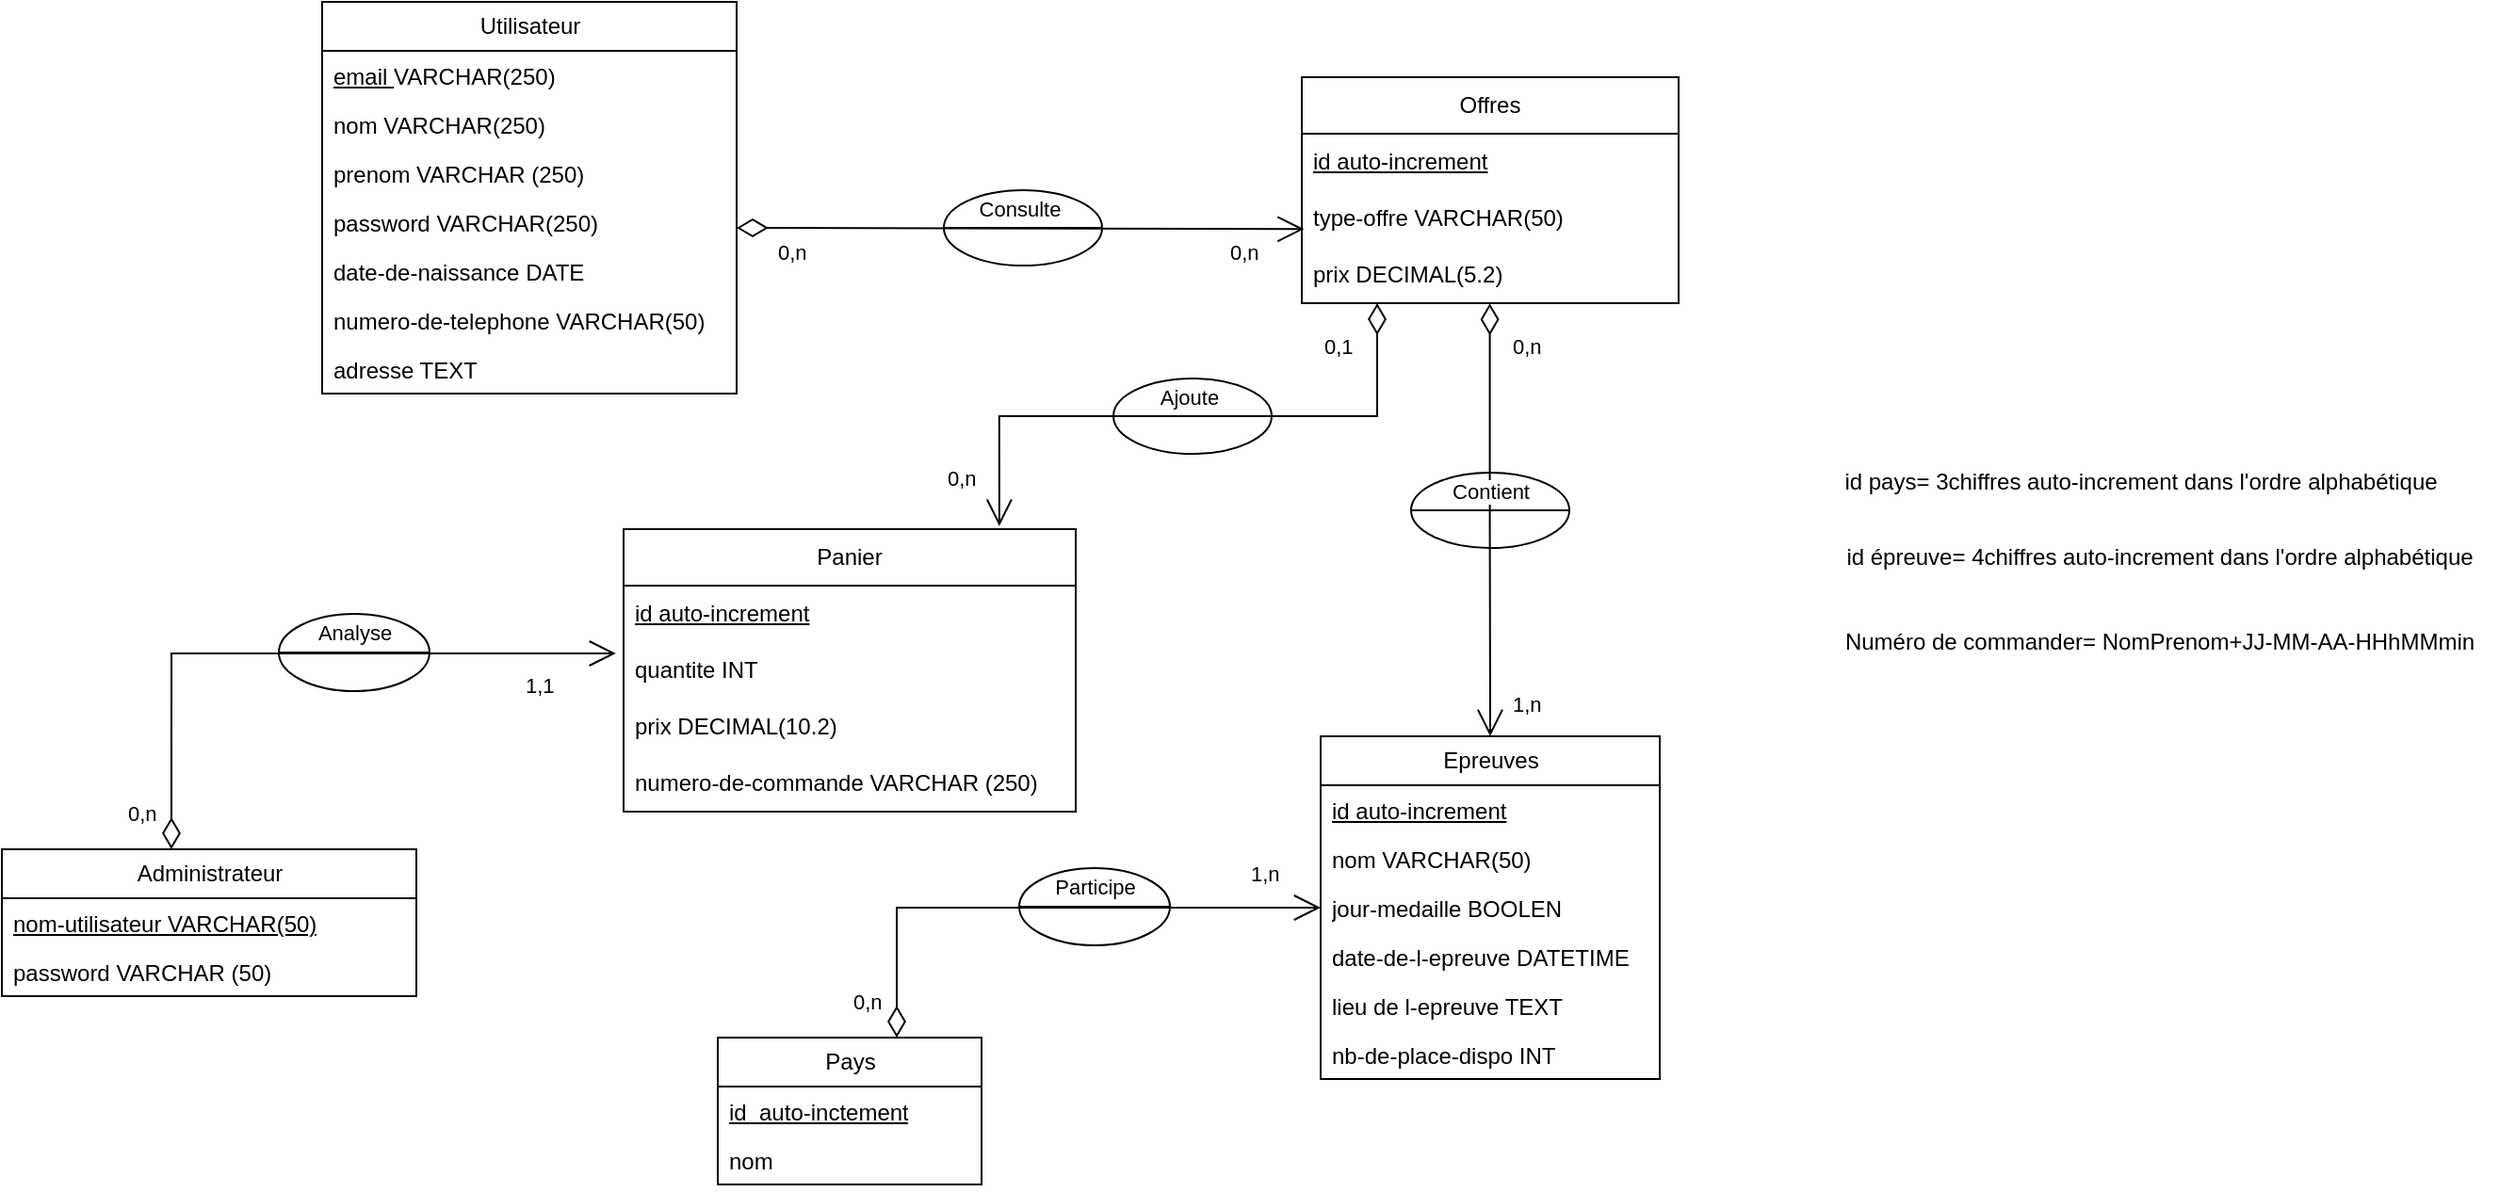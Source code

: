 <mxfile version="26.0.14">
  <diagram name="Page-1" id="KZFdH-nIH_u0-ly5RBB0">
    <mxGraphModel dx="2261" dy="738" grid="1" gridSize="10" guides="1" tooltips="1" connect="1" arrows="1" fold="1" page="1" pageScale="1" pageWidth="827" pageHeight="1169" math="0" shadow="0">
      <root>
        <mxCell id="0" />
        <mxCell id="1" parent="0" />
        <mxCell id="GOUrPmINWm-OZ7-MeIW6-82" value="" style="shape=lineEllipse;perimeter=ellipsePerimeter;whiteSpace=wrap;html=1;backgroundOutline=1;" vertex="1" parent="1">
          <mxGeometry x="17" y="405" width="80" height="41" as="geometry" />
        </mxCell>
        <mxCell id="GOUrPmINWm-OZ7-MeIW6-72" value="" style="shape=lineEllipse;perimeter=ellipsePerimeter;whiteSpace=wrap;html=1;backgroundOutline=1;" vertex="1" parent="1">
          <mxGeometry x="410" y="540" width="80" height="41" as="geometry" />
        </mxCell>
        <mxCell id="GOUrPmINWm-OZ7-MeIW6-67" value="" style="shape=lineEllipse;perimeter=ellipsePerimeter;whiteSpace=wrap;html=1;backgroundOutline=1;" vertex="1" parent="1">
          <mxGeometry x="460" y="280" width="84" height="40" as="geometry" />
        </mxCell>
        <mxCell id="GOUrPmINWm-OZ7-MeIW6-56" value="" style="shape=lineEllipse;perimeter=ellipsePerimeter;whiteSpace=wrap;html=1;backgroundOutline=1;" vertex="1" parent="1">
          <mxGeometry x="618" y="330" width="84" height="40" as="geometry" />
        </mxCell>
        <mxCell id="GOUrPmINWm-OZ7-MeIW6-46" value="" style="shape=lineEllipse;perimeter=ellipsePerimeter;whiteSpace=wrap;html=1;backgroundOutline=1;" vertex="1" parent="1">
          <mxGeometry x="370" y="180" width="84" height="40" as="geometry" />
        </mxCell>
        <mxCell id="GOUrPmINWm-OZ7-MeIW6-1" value="Utilisateur" style="swimlane;fontStyle=0;childLayout=stackLayout;horizontal=1;startSize=26;fillColor=none;horizontalStack=0;resizeParent=1;resizeParentMax=0;resizeLast=0;collapsible=1;marginBottom=0;html=1;" vertex="1" parent="1">
          <mxGeometry x="40" y="80" width="220" height="208" as="geometry" />
        </mxCell>
        <mxCell id="GOUrPmINWm-OZ7-MeIW6-2" value="&lt;u&gt;email&amp;nbsp;&lt;/u&gt;VARCHAR(250)" style="text;strokeColor=none;fillColor=none;align=left;verticalAlign=top;spacingLeft=4;spacingRight=4;overflow=hidden;rotatable=0;points=[[0,0.5],[1,0.5]];portConstraint=eastwest;whiteSpace=wrap;html=1;" vertex="1" parent="GOUrPmINWm-OZ7-MeIW6-1">
          <mxGeometry y="26" width="220" height="26" as="geometry" />
        </mxCell>
        <mxCell id="GOUrPmINWm-OZ7-MeIW6-3" value="nom VARCHAR(250)" style="text;strokeColor=none;fillColor=none;align=left;verticalAlign=top;spacingLeft=4;spacingRight=4;overflow=hidden;rotatable=0;points=[[0,0.5],[1,0.5]];portConstraint=eastwest;whiteSpace=wrap;html=1;" vertex="1" parent="GOUrPmINWm-OZ7-MeIW6-1">
          <mxGeometry y="52" width="220" height="26" as="geometry" />
        </mxCell>
        <mxCell id="GOUrPmINWm-OZ7-MeIW6-4" value="prenom VARCHAR (250)&lt;div&gt;&lt;br&gt;&lt;/div&gt;" style="text;strokeColor=none;fillColor=none;align=left;verticalAlign=top;spacingLeft=4;spacingRight=4;overflow=hidden;rotatable=0;points=[[0,0.5],[1,0.5]];portConstraint=eastwest;whiteSpace=wrap;html=1;" vertex="1" parent="GOUrPmINWm-OZ7-MeIW6-1">
          <mxGeometry y="78" width="220" height="26" as="geometry" />
        </mxCell>
        <mxCell id="GOUrPmINWm-OZ7-MeIW6-5" value="password VARCHAR(250)" style="text;strokeColor=none;fillColor=none;align=left;verticalAlign=top;spacingLeft=4;spacingRight=4;overflow=hidden;rotatable=0;points=[[0,0.5],[1,0.5]];portConstraint=eastwest;whiteSpace=wrap;html=1;" vertex="1" parent="GOUrPmINWm-OZ7-MeIW6-1">
          <mxGeometry y="104" width="220" height="26" as="geometry" />
        </mxCell>
        <mxCell id="GOUrPmINWm-OZ7-MeIW6-6" value="date-de-naissance DATE" style="text;strokeColor=none;fillColor=none;align=left;verticalAlign=top;spacingLeft=4;spacingRight=4;overflow=hidden;rotatable=0;points=[[0,0.5],[1,0.5]];portConstraint=eastwest;whiteSpace=wrap;html=1;" vertex="1" parent="GOUrPmINWm-OZ7-MeIW6-1">
          <mxGeometry y="130" width="220" height="26" as="geometry" />
        </mxCell>
        <mxCell id="GOUrPmINWm-OZ7-MeIW6-7" value="&lt;div&gt;numero-de-telephone VARCHAR(50)&amp;nbsp;&lt;/div&gt;" style="text;strokeColor=none;fillColor=none;align=left;verticalAlign=top;spacingLeft=4;spacingRight=4;overflow=hidden;rotatable=0;points=[[0,0.5],[1,0.5]];portConstraint=eastwest;whiteSpace=wrap;html=1;" vertex="1" parent="GOUrPmINWm-OZ7-MeIW6-1">
          <mxGeometry y="156" width="220" height="26" as="geometry" />
        </mxCell>
        <mxCell id="GOUrPmINWm-OZ7-MeIW6-8" value="adresse TEXT" style="text;strokeColor=none;fillColor=none;align=left;verticalAlign=top;spacingLeft=4;spacingRight=4;overflow=hidden;rotatable=0;points=[[0,0.5],[1,0.5]];portConstraint=eastwest;whiteSpace=wrap;html=1;" vertex="1" parent="GOUrPmINWm-OZ7-MeIW6-1">
          <mxGeometry y="182" width="220" height="26" as="geometry" />
        </mxCell>
        <mxCell id="GOUrPmINWm-OZ7-MeIW6-9" value="Offres" style="swimlane;fontStyle=0;childLayout=stackLayout;horizontal=1;startSize=30;horizontalStack=0;resizeParent=1;resizeParentMax=0;resizeLast=0;collapsible=1;marginBottom=0;whiteSpace=wrap;html=1;" vertex="1" parent="1">
          <mxGeometry x="560" y="120" width="200" height="120" as="geometry" />
        </mxCell>
        <mxCell id="GOUrPmINWm-OZ7-MeIW6-10" value="&lt;u&gt;id auto-increment&lt;/u&gt;" style="text;strokeColor=none;fillColor=none;align=left;verticalAlign=middle;spacingLeft=4;spacingRight=4;overflow=hidden;points=[[0,0.5],[1,0.5]];portConstraint=eastwest;rotatable=0;whiteSpace=wrap;html=1;" vertex="1" parent="GOUrPmINWm-OZ7-MeIW6-9">
          <mxGeometry y="30" width="200" height="30" as="geometry" />
        </mxCell>
        <mxCell id="GOUrPmINWm-OZ7-MeIW6-11" value="type-offre VARCHAR(50)" style="text;strokeColor=none;fillColor=none;align=left;verticalAlign=middle;spacingLeft=4;spacingRight=4;overflow=hidden;points=[[0,0.5],[1,0.5]];portConstraint=eastwest;rotatable=0;whiteSpace=wrap;html=1;" vertex="1" parent="GOUrPmINWm-OZ7-MeIW6-9">
          <mxGeometry y="60" width="200" height="30" as="geometry" />
        </mxCell>
        <mxCell id="GOUrPmINWm-OZ7-MeIW6-12" value="prix DECIMAL(5.2)" style="text;strokeColor=none;fillColor=none;align=left;verticalAlign=middle;spacingLeft=4;spacingRight=4;overflow=hidden;points=[[0,0.5],[1,0.5]];portConstraint=eastwest;rotatable=0;whiteSpace=wrap;html=1;" vertex="1" parent="GOUrPmINWm-OZ7-MeIW6-9">
          <mxGeometry y="90" width="200" height="30" as="geometry" />
        </mxCell>
        <mxCell id="GOUrPmINWm-OZ7-MeIW6-14" value="Epreuves" style="swimlane;fontStyle=0;childLayout=stackLayout;horizontal=1;startSize=26;fillColor=none;horizontalStack=0;resizeParent=1;resizeParentMax=0;resizeLast=0;collapsible=1;marginBottom=0;html=1;" vertex="1" parent="1">
          <mxGeometry x="570" y="470" width="180" height="182" as="geometry" />
        </mxCell>
        <mxCell id="GOUrPmINWm-OZ7-MeIW6-15" value="&lt;u&gt;id auto-increment&lt;/u&gt;" style="text;strokeColor=none;fillColor=none;align=left;verticalAlign=top;spacingLeft=4;spacingRight=4;overflow=hidden;rotatable=0;points=[[0,0.5],[1,0.5]];portConstraint=eastwest;whiteSpace=wrap;html=1;" vertex="1" parent="GOUrPmINWm-OZ7-MeIW6-14">
          <mxGeometry y="26" width="180" height="26" as="geometry" />
        </mxCell>
        <mxCell id="GOUrPmINWm-OZ7-MeIW6-16" value="nom VARCHAR(50)" style="text;strokeColor=none;fillColor=none;align=left;verticalAlign=top;spacingLeft=4;spacingRight=4;overflow=hidden;rotatable=0;points=[[0,0.5],[1,0.5]];portConstraint=eastwest;whiteSpace=wrap;html=1;" vertex="1" parent="GOUrPmINWm-OZ7-MeIW6-14">
          <mxGeometry y="52" width="180" height="26" as="geometry" />
        </mxCell>
        <mxCell id="GOUrPmINWm-OZ7-MeIW6-17" value="jour-medaille BOOLEN" style="text;strokeColor=none;fillColor=none;align=left;verticalAlign=top;spacingLeft=4;spacingRight=4;overflow=hidden;rotatable=0;points=[[0,0.5],[1,0.5]];portConstraint=eastwest;whiteSpace=wrap;html=1;" vertex="1" parent="GOUrPmINWm-OZ7-MeIW6-14">
          <mxGeometry y="78" width="180" height="26" as="geometry" />
        </mxCell>
        <mxCell id="GOUrPmINWm-OZ7-MeIW6-19" value="date-de-l-epreuve DATETIME" style="text;strokeColor=none;fillColor=none;align=left;verticalAlign=top;spacingLeft=4;spacingRight=4;overflow=hidden;rotatable=0;points=[[0,0.5],[1,0.5]];portConstraint=eastwest;whiteSpace=wrap;html=1;" vertex="1" parent="GOUrPmINWm-OZ7-MeIW6-14">
          <mxGeometry y="104" width="180" height="26" as="geometry" />
        </mxCell>
        <mxCell id="GOUrPmINWm-OZ7-MeIW6-20" value="lieu de l-epreuve TEXT" style="text;strokeColor=none;fillColor=none;align=left;verticalAlign=top;spacingLeft=4;spacingRight=4;overflow=hidden;rotatable=0;points=[[0,0.5],[1,0.5]];portConstraint=eastwest;whiteSpace=wrap;html=1;" vertex="1" parent="GOUrPmINWm-OZ7-MeIW6-14">
          <mxGeometry y="130" width="180" height="26" as="geometry" />
        </mxCell>
        <mxCell id="GOUrPmINWm-OZ7-MeIW6-21" value="nb-de-place-dispo INT" style="text;strokeColor=none;fillColor=none;align=left;verticalAlign=top;spacingLeft=4;spacingRight=4;overflow=hidden;rotatable=0;points=[[0,0.5],[1,0.5]];portConstraint=eastwest;whiteSpace=wrap;html=1;" vertex="1" parent="GOUrPmINWm-OZ7-MeIW6-14">
          <mxGeometry y="156" width="180" height="26" as="geometry" />
        </mxCell>
        <mxCell id="GOUrPmINWm-OZ7-MeIW6-18" value="id épreuve= 4chiffres auto-increment dans l&#39;ordre alphabétique" style="text;html=1;align=center;verticalAlign=middle;resizable=0;points=[];autosize=1;strokeColor=none;fillColor=none;" vertex="1" parent="1">
          <mxGeometry x="835" y="360" width="360" height="30" as="geometry" />
        </mxCell>
        <mxCell id="GOUrPmINWm-OZ7-MeIW6-22" value="Panier" style="swimlane;fontStyle=0;childLayout=stackLayout;horizontal=1;startSize=30;horizontalStack=0;resizeParent=1;resizeParentMax=0;resizeLast=0;collapsible=1;marginBottom=0;whiteSpace=wrap;html=1;" vertex="1" parent="1">
          <mxGeometry x="200" y="360" width="240" height="150" as="geometry" />
        </mxCell>
        <mxCell id="GOUrPmINWm-OZ7-MeIW6-23" value="&lt;u&gt;id auto-increment&lt;/u&gt;" style="text;strokeColor=none;fillColor=none;align=left;verticalAlign=middle;spacingLeft=4;spacingRight=4;overflow=hidden;points=[[0,0.5],[1,0.5]];portConstraint=eastwest;rotatable=0;whiteSpace=wrap;html=1;" vertex="1" parent="GOUrPmINWm-OZ7-MeIW6-22">
          <mxGeometry y="30" width="240" height="30" as="geometry" />
        </mxCell>
        <mxCell id="GOUrPmINWm-OZ7-MeIW6-24" value="quantite INT" style="text;strokeColor=none;fillColor=none;align=left;verticalAlign=middle;spacingLeft=4;spacingRight=4;overflow=hidden;points=[[0,0.5],[1,0.5]];portConstraint=eastwest;rotatable=0;whiteSpace=wrap;html=1;" vertex="1" parent="GOUrPmINWm-OZ7-MeIW6-22">
          <mxGeometry y="60" width="240" height="30" as="geometry" />
        </mxCell>
        <mxCell id="GOUrPmINWm-OZ7-MeIW6-25" value="prix DECIMAL(10.2)" style="text;strokeColor=none;fillColor=none;align=left;verticalAlign=middle;spacingLeft=4;spacingRight=4;overflow=hidden;points=[[0,0.5],[1,0.5]];portConstraint=eastwest;rotatable=0;whiteSpace=wrap;html=1;" vertex="1" parent="GOUrPmINWm-OZ7-MeIW6-22">
          <mxGeometry y="90" width="240" height="30" as="geometry" />
        </mxCell>
        <mxCell id="GOUrPmINWm-OZ7-MeIW6-33" value="numero-de-commande VARCHAR (250)" style="text;strokeColor=none;fillColor=none;align=left;verticalAlign=middle;spacingLeft=4;spacingRight=4;overflow=hidden;points=[[0,0.5],[1,0.5]];portConstraint=eastwest;rotatable=0;whiteSpace=wrap;html=1;" vertex="1" parent="GOUrPmINWm-OZ7-MeIW6-22">
          <mxGeometry y="120" width="240" height="30" as="geometry" />
        </mxCell>
        <mxCell id="GOUrPmINWm-OZ7-MeIW6-26" value="Pays" style="swimlane;fontStyle=0;childLayout=stackLayout;horizontal=1;startSize=26;fillColor=none;horizontalStack=0;resizeParent=1;resizeParentMax=0;resizeLast=0;collapsible=1;marginBottom=0;html=1;" vertex="1" parent="1">
          <mxGeometry x="250" y="630" width="140" height="78" as="geometry" />
        </mxCell>
        <mxCell id="GOUrPmINWm-OZ7-MeIW6-27" value="&lt;u&gt;id&amp;nbsp; auto-inctement&lt;/u&gt;" style="text;strokeColor=none;fillColor=none;align=left;verticalAlign=top;spacingLeft=4;spacingRight=4;overflow=hidden;rotatable=0;points=[[0,0.5],[1,0.5]];portConstraint=eastwest;whiteSpace=wrap;html=1;" vertex="1" parent="GOUrPmINWm-OZ7-MeIW6-26">
          <mxGeometry y="26" width="140" height="26" as="geometry" />
        </mxCell>
        <mxCell id="GOUrPmINWm-OZ7-MeIW6-28" value="nom" style="text;strokeColor=none;fillColor=none;align=left;verticalAlign=top;spacingLeft=4;spacingRight=4;overflow=hidden;rotatable=0;points=[[0,0.5],[1,0.5]];portConstraint=eastwest;whiteSpace=wrap;html=1;" vertex="1" parent="GOUrPmINWm-OZ7-MeIW6-26">
          <mxGeometry y="52" width="140" height="26" as="geometry" />
        </mxCell>
        <mxCell id="GOUrPmINWm-OZ7-MeIW6-30" value="id pays= 3chiffres auto-increment dans l&#39;ordre alphabétique" style="text;html=1;align=center;verticalAlign=middle;resizable=0;points=[];autosize=1;strokeColor=none;fillColor=none;" vertex="1" parent="1">
          <mxGeometry x="835" y="320" width="340" height="30" as="geometry" />
        </mxCell>
        <mxCell id="GOUrPmINWm-OZ7-MeIW6-31" value="Numéro de commander= NomPrenom+JJ-MM-AA-HHhMMmin" style="text;html=1;align=center;verticalAlign=middle;resizable=0;points=[];autosize=1;strokeColor=none;fillColor=none;" vertex="1" parent="1">
          <mxGeometry x="835" y="405" width="360" height="30" as="geometry" />
        </mxCell>
        <mxCell id="GOUrPmINWm-OZ7-MeIW6-35" value="Administrateur" style="swimlane;fontStyle=0;childLayout=stackLayout;horizontal=1;startSize=26;fillColor=none;horizontalStack=0;resizeParent=1;resizeParentMax=0;resizeLast=0;collapsible=1;marginBottom=0;html=1;" vertex="1" parent="1">
          <mxGeometry x="-130" y="530" width="220" height="78" as="geometry" />
        </mxCell>
        <mxCell id="GOUrPmINWm-OZ7-MeIW6-36" value="&lt;u&gt;nom-utilisateur VARCHAR(50)&lt;/u&gt;" style="text;strokeColor=none;fillColor=none;align=left;verticalAlign=top;spacingLeft=4;spacingRight=4;overflow=hidden;rotatable=0;points=[[0,0.5],[1,0.5]];portConstraint=eastwest;whiteSpace=wrap;html=1;" vertex="1" parent="GOUrPmINWm-OZ7-MeIW6-35">
          <mxGeometry y="26" width="220" height="26" as="geometry" />
        </mxCell>
        <mxCell id="GOUrPmINWm-OZ7-MeIW6-37" value="password VARCHAR (50)" style="text;strokeColor=none;fillColor=none;align=left;verticalAlign=top;spacingLeft=4;spacingRight=4;overflow=hidden;rotatable=0;points=[[0,0.5],[1,0.5]];portConstraint=eastwest;whiteSpace=wrap;html=1;" vertex="1" parent="GOUrPmINWm-OZ7-MeIW6-35">
          <mxGeometry y="52" width="220" height="26" as="geometry" />
        </mxCell>
        <mxCell id="GOUrPmINWm-OZ7-MeIW6-42" value="Consulte" style="endArrow=open;html=1;endSize=12;startArrow=diamondThin;startSize=14;startFill=0;edgeStyle=orthogonalEdgeStyle;rounded=0;entryX=0.006;entryY=0.689;entryDx=0;entryDy=0;entryPerimeter=0;" edge="1" parent="1" target="GOUrPmINWm-OZ7-MeIW6-11">
          <mxGeometry x="-0.004" y="10" relative="1" as="geometry">
            <mxPoint x="260" y="200" as="sourcePoint" />
            <mxPoint x="420" y="200" as="targetPoint" />
            <Array as="points">
              <mxPoint x="260" y="201" />
            </Array>
            <mxPoint as="offset" />
          </mxGeometry>
        </mxCell>
        <mxCell id="GOUrPmINWm-OZ7-MeIW6-43" value="0,n" style="edgeLabel;resizable=0;html=1;align=left;verticalAlign=top;" connectable="0" vertex="1" parent="GOUrPmINWm-OZ7-MeIW6-42">
          <mxGeometry x="-1" relative="1" as="geometry">
            <mxPoint x="20" as="offset" />
          </mxGeometry>
        </mxCell>
        <mxCell id="GOUrPmINWm-OZ7-MeIW6-45" value="0,n" style="edgeLabel;resizable=0;html=1;align=left;verticalAlign=top;" connectable="0" vertex="1" parent="GOUrPmINWm-OZ7-MeIW6-42">
          <mxGeometry x="-1" relative="1" as="geometry">
            <mxPoint x="260" as="offset" />
          </mxGeometry>
        </mxCell>
        <mxCell id="GOUrPmINWm-OZ7-MeIW6-53" value="Contient" style="endArrow=open;html=1;endSize=12;startArrow=diamondThin;startSize=14;startFill=0;edgeStyle=orthogonalEdgeStyle;rounded=0;entryX=0.5;entryY=0;entryDx=0;entryDy=0;exitX=0.499;exitY=1.004;exitDx=0;exitDy=0;exitPerimeter=0;" edge="1" parent="1" source="GOUrPmINWm-OZ7-MeIW6-12" target="GOUrPmINWm-OZ7-MeIW6-14">
          <mxGeometry x="-0.131" relative="1" as="geometry">
            <mxPoint x="660" y="241" as="sourcePoint" />
            <mxPoint x="630" y="340" as="targetPoint" />
            <Array as="points">
              <mxPoint x="660" y="360" />
            </Array>
            <mxPoint as="offset" />
          </mxGeometry>
        </mxCell>
        <mxCell id="GOUrPmINWm-OZ7-MeIW6-54" value="0,n" style="edgeLabel;resizable=0;html=1;align=left;verticalAlign=top;" connectable="0" vertex="1" parent="GOUrPmINWm-OZ7-MeIW6-53">
          <mxGeometry x="-1" relative="1" as="geometry">
            <mxPoint x="10" y="10" as="offset" />
          </mxGeometry>
        </mxCell>
        <mxCell id="GOUrPmINWm-OZ7-MeIW6-55" value="1,n" style="edgeLabel;resizable=0;html=1;align=left;verticalAlign=top;" connectable="0" vertex="1" parent="GOUrPmINWm-OZ7-MeIW6-53">
          <mxGeometry x="-1" relative="1" as="geometry">
            <mxPoint x="10" y="200" as="offset" />
          </mxGeometry>
        </mxCell>
        <mxCell id="GOUrPmINWm-OZ7-MeIW6-60" value="Participe" style="endArrow=open;html=1;endSize=12;startArrow=diamondThin;startSize=14;startFill=0;edgeStyle=orthogonalEdgeStyle;rounded=0;exitX=0.75;exitY=0;exitDx=0;exitDy=0;entryX=0;entryY=0.5;entryDx=0;entryDy=0;" edge="1" parent="1" target="GOUrPmINWm-OZ7-MeIW6-17">
          <mxGeometry x="0.183" y="11" relative="1" as="geometry">
            <mxPoint x="345.0" y="630" as="sourcePoint" />
            <mxPoint x="570" y="560" as="targetPoint" />
            <Array as="points">
              <mxPoint x="345" y="561" />
            </Array>
            <mxPoint as="offset" />
          </mxGeometry>
        </mxCell>
        <mxCell id="GOUrPmINWm-OZ7-MeIW6-61" value="1,n" style="edgeLabel;resizable=0;html=1;align=left;verticalAlign=top;" connectable="0" vertex="1" parent="GOUrPmINWm-OZ7-MeIW6-60">
          <mxGeometry x="-1" relative="1" as="geometry">
            <mxPoint x="186" y="-100" as="offset" />
          </mxGeometry>
        </mxCell>
        <mxCell id="GOUrPmINWm-OZ7-MeIW6-71" value="0,n" style="edgeLabel;resizable=0;html=1;align=left;verticalAlign=top;" connectable="0" vertex="1" parent="GOUrPmINWm-OZ7-MeIW6-60">
          <mxGeometry x="-1" relative="1" as="geometry">
            <mxPoint x="-25" y="-32" as="offset" />
          </mxGeometry>
        </mxCell>
        <mxCell id="GOUrPmINWm-OZ7-MeIW6-63" value="Ajoute" style="endArrow=open;html=1;endSize=12;startArrow=diamondThin;startSize=14;startFill=0;edgeStyle=orthogonalEdgeStyle;rounded=0;exitX=0.2;exitY=1;exitDx=0;exitDy=0;exitPerimeter=0;entryX=0.831;entryY=-0.011;entryDx=0;entryDy=0;entryPerimeter=0;" edge="1" parent="1" source="GOUrPmINWm-OZ7-MeIW6-12" target="GOUrPmINWm-OZ7-MeIW6-22">
          <mxGeometry x="0.003" y="-10" relative="1" as="geometry">
            <mxPoint x="410" y="320" as="sourcePoint" />
            <mxPoint x="570" y="320" as="targetPoint" />
            <mxPoint as="offset" />
          </mxGeometry>
        </mxCell>
        <mxCell id="GOUrPmINWm-OZ7-MeIW6-64" value="0,1" style="edgeLabel;resizable=0;html=1;align=left;verticalAlign=top;" connectable="0" vertex="1" parent="GOUrPmINWm-OZ7-MeIW6-63">
          <mxGeometry x="-1" relative="1" as="geometry">
            <mxPoint x="-30" y="10" as="offset" />
          </mxGeometry>
        </mxCell>
        <mxCell id="GOUrPmINWm-OZ7-MeIW6-66" value="0,n" style="edgeLabel;resizable=0;html=1;align=left;verticalAlign=top;" connectable="0" vertex="1" parent="GOUrPmINWm-OZ7-MeIW6-63">
          <mxGeometry x="-1" relative="1" as="geometry">
            <mxPoint x="-230" y="80" as="offset" />
          </mxGeometry>
        </mxCell>
        <mxCell id="GOUrPmINWm-OZ7-MeIW6-79" value="Analyse" style="endArrow=open;html=1;endSize=12;startArrow=diamondThin;startSize=14;startFill=0;edgeStyle=orthogonalEdgeStyle;rounded=0;exitX=0.409;exitY=0;exitDx=0;exitDy=0;entryX=-0.017;entryY=0.2;entryDx=0;entryDy=0;exitPerimeter=0;entryPerimeter=0;" edge="1" parent="1" source="GOUrPmINWm-OZ7-MeIW6-35" target="GOUrPmINWm-OZ7-MeIW6-24">
          <mxGeometry x="0.183" y="11" relative="1" as="geometry">
            <mxPoint x="-40.0" y="495" as="sourcePoint" />
            <mxPoint x="185" y="426" as="targetPoint" />
            <Array as="points">
              <mxPoint x="-40" y="426" />
            </Array>
            <mxPoint as="offset" />
          </mxGeometry>
        </mxCell>
        <mxCell id="GOUrPmINWm-OZ7-MeIW6-80" value="1,1" style="edgeLabel;resizable=0;html=1;align=left;verticalAlign=top;" connectable="0" vertex="1" parent="GOUrPmINWm-OZ7-MeIW6-79">
          <mxGeometry x="-1" relative="1" as="geometry">
            <mxPoint x="186" y="-100" as="offset" />
          </mxGeometry>
        </mxCell>
        <mxCell id="GOUrPmINWm-OZ7-MeIW6-81" value="0,n" style="edgeLabel;resizable=0;html=1;align=left;verticalAlign=top;" connectable="0" vertex="1" parent="GOUrPmINWm-OZ7-MeIW6-79">
          <mxGeometry x="-1" relative="1" as="geometry">
            <mxPoint x="-25" y="-32" as="offset" />
          </mxGeometry>
        </mxCell>
      </root>
    </mxGraphModel>
  </diagram>
</mxfile>
